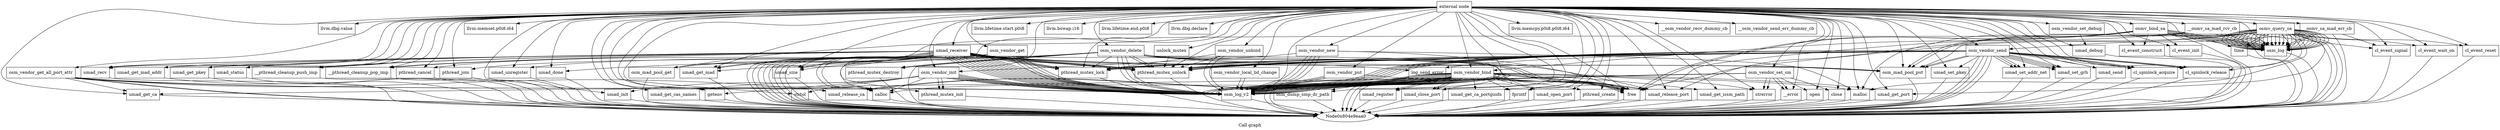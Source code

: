 digraph "Call graph" {
	label="Call graph";

	Node0x804e9ea70 [shape=record,label="{external node}"];
	Node0x804e9ea70 -> Node0x804e9eb00;
	Node0x804e9ea70 -> Node0x804e9ee00;
	Node0x804e9ea70 -> Node0x804e9eb60;
	Node0x804e9ea70 -> Node0x804e9ebc0;
	Node0x804e9ea70 -> Node0x804e9ec20;
	Node0x804e9ea70 -> Node0x804e9ec80;
	Node0x804e9ea70 -> Node0x804e9ece0;
	Node0x804e9ea70 -> Node0x804e9ed40;
	Node0x804e9ea70 -> Node0x804e9eda0;
	Node0x804e9ea70 -> Node0x804e9ee60;
	Node0x804e9ea70 -> Node0x804e9eec0;
	Node0x804e9ea70 -> Node0x804e9ef80;
	Node0x804e9ea70 -> Node0x804e9ef20;
	Node0x804e9ea70 -> Node0x804e9efe0;
	Node0x804e9ea70 -> Node0x804e9f040;
	Node0x804e9ea70 -> Node0x804e9f0a0;
	Node0x804e9ea70 -> Node0x804e9f100;
	Node0x804e9ea70 -> Node0x804e9f160;
	Node0x804e9ea70 -> Node0x804e9f1c0;
	Node0x804e9ea70 -> Node0x804e9f220;
	Node0x804e9ea70 -> Node0x804e9f280;
	Node0x804e9ea70 -> Node0x804e9f2e0;
	Node0x804e9ea70 -> Node0x804e9f340;
	Node0x804e9ea70 -> Node0x804e9f3a0;
	Node0x804e9ea70 -> Node0x804e9f400;
	Node0x804e9ea70 -> Node0x804e9f520;
	Node0x804e9ea70 -> Node0x804e9f460;
	Node0x804e9ea70 -> Node0x804e9f580;
	Node0x804e9ea70 -> Node0x804e9f4c0;
	Node0x804e9ea70 -> Node0x804e9f5e0;
	Node0x804e9ea70 -> Node0x804e9f640;
	Node0x804e9ea70 -> Node0x804e9f9a0;
	Node0x804e9ea70 -> Node0x804e9f6a0;
	Node0x804e9ea70 -> Node0x804e9f700;
	Node0x804e9ea70 -> Node0x804e9f760;
	Node0x804e9ea70 -> Node0x804e9f7c0;
	Node0x804e9ea70 -> Node0x804e9f820;
	Node0x804e9ea70 -> Node0x804e9fa00;
	Node0x804e9ea70 -> Node0x804e9f880;
	Node0x804e9ea70 -> Node0x804e9f8e0;
	Node0x804e9ea70 -> Node0x804e9f940;
	Node0x804e9ea70 -> Node0x804e9fa60;
	Node0x804e9ea70 -> Node0x804e9fac0;
	Node0x804e9ea70 -> Node0x804e9fb20;
	Node0x804e9ea70 -> Node0x804e9fb80;
	Node0x804e9ea70 -> Node0x804e9fbe0;
	Node0x804e9ea70 -> Node0x804e9fe20;
	Node0x804e9ea70 -> Node0x804e9fc40;
	Node0x804e9ea70 -> Node0x804e9fca0;
	Node0x804e9ea70 -> Node0x804e9fee0;
	Node0x804e9ea70 -> Node0x804e9fd60;
	Node0x804e9ea70 -> Node0x804e9fdc0;
	Node0x804e9ea70 -> Node0x804e9fe80;
	Node0x804e9ea70 -> Node0x804e9ff40;
	Node0x804e9ea70 -> Node0x804e9ffa0;
	Node0x804e9ea70 -> Node0x804f8d000;
	Node0x804e9ea70 -> Node0x804f8d060;
	Node0x804e9ea70 -> Node0x804f8d0c0;
	Node0x804e9ea70 -> Node0x804f8d120;
	Node0x804e9ea70 -> Node0x804f8d180;
	Node0x804e9ea70 -> Node0x804f8d1e0;
	Node0x804e9ea70 -> Node0x804f8d240;
	Node0x804e9ea70 -> Node0x804f8d2a0;
	Node0x804e9ea70 -> Node0x804f8d300;
	Node0x804e9ea70 -> Node0x804f8d360;
	Node0x804e9ea70 -> Node0x804f8d3c0;
	Node0x804e9ea70 -> Node0x804f8d420;
	Node0x804e9ea70 -> Node0x804f8d480;
	Node0x804e9ea70 -> Node0x804f8d4e0;
	Node0x804e9ea70 -> Node0x804f8d540;
	Node0x804e9ea70 -> Node0x804f8d5a0;
	Node0x804e9ea70 -> Node0x804f8d600;
	Node0x804e9ea70 -> Node0x804f8d660;
	Node0x804e9ea70 -> Node0x804f8d6c0;
	Node0x804e9ea70 -> Node0x804f8d840;
	Node0x804e9ea70 -> Node0x804f8d900;
	Node0x804e9ea70 -> Node0x804f8d720;
	Node0x804e9ea70 -> Node0x804f8d780;
	Node0x804e9ea70 -> Node0x804f8d7e0;
	Node0x804e9ea70 -> Node0x804f8d8a0;
	Node0x804e9ea70 -> Node0x804f8d960;
	Node0x804e9ea70 -> Node0x804f8d9c0;
	Node0x804e9ea70 -> Node0x804f8da20;
	Node0x804e9eb00 [shape=record,label="{osm_vendor_init}"];
	Node0x804e9eb00 -> Node0x804e9eb60;
	Node0x804e9eb00 -> Node0x804e9ebc0;
	Node0x804e9eb00 -> Node0x804e9ebc0;
	Node0x804e9eb00 -> Node0x804e9ec20;
	Node0x804e9eb00 -> Node0x804e9eb60;
	Node0x804e9eb00 -> Node0x804e9ec80;
	Node0x804e9eb00 -> Node0x804e9eb60;
	Node0x804e9eb00 -> Node0x804e9ece0;
	Node0x804e9eb00 -> Node0x804e9ed40;
	Node0x804e9eb00 -> Node0x804e9eb60;
	Node0x804e9eb00 -> Node0x804e9eb60;
	Node0x804e9eb00 -> Node0x804e9eda0;
	Node0x804e9eb00 -> Node0x804e9eb60;
	Node0x804e9eb00 -> Node0x804e9eb60;
	Node0x804e9ee00 [shape=record,label="{llvm.dbg.value}"];
	Node0x804e9eb60 [shape=record,label="{osm_log_v2}"];
	Node0x804e9eb60 -> Node0x804e9eaa0;
	Node0x804e9ebc0 [shape=record,label="{pthread_mutex_init}"];
	Node0x804e9ebc0 -> Node0x804e9eaa0;
	Node0x804e9ec20 [shape=record,label="{umad_init}"];
	Node0x804e9ec20 -> Node0x804e9eaa0;
	Node0x804e9ec80 [shape=record,label="{umad_get_cas_names}"];
	Node0x804e9ec80 -> Node0x804e9eaa0;
	Node0x804e9ece0 [shape=record,label="{getenv}"];
	Node0x804e9ece0 -> Node0x804e9eaa0;
	Node0x804e9ed40 [shape=record,label="{strtol}"];
	Node0x804e9ed40 -> Node0x804e9eaa0;
	Node0x804e9eda0 [shape=record,label="{calloc}"];
	Node0x804e9eda0 -> Node0x804e9eaa0;
	Node0x804e9ee60 [shape=record,label="{osm_vendor_new}"];
	Node0x804e9ee60 -> Node0x804e9eb60;
	Node0x804e9ee60 -> Node0x804e9eb60;
	Node0x804e9ee60 -> Node0x804e9eec0;
	Node0x804e9ee60 -> Node0x804e9eb60;
	Node0x804e9ee60 -> Node0x804e9eb00;
	Node0x804e9ee60 -> Node0x804e9ef20;
	Node0x804e9ee60 -> Node0x804e9eb60;
	Node0x804e9eec0 [shape=record,label="{malloc}"];
	Node0x804e9eec0 -> Node0x804e9eaa0;
	Node0x804e9ef80 [shape=record,label="{llvm.memset.p0i8.i64}"];
	Node0x804e9ef20 [shape=record,label="{free}"];
	Node0x804e9ef20 -> Node0x804e9eaa0;
	Node0x804e9efe0 [shape=record,label="{osm_vendor_delete}"];
	Node0x804e9efe0 -> Node0x804e9f040;
	Node0x804e9efe0 -> Node0x804e9f0a0;
	Node0x804e9efe0 -> Node0x804e9ef20;
	Node0x804e9efe0 -> Node0x804e9f100;
	Node0x804e9efe0 -> Node0x804e9f160;
	Node0x804e9efe0 -> Node0x804e9f1c0;
	Node0x804e9efe0 -> Node0x804e9eb60;
	Node0x804e9efe0 -> Node0x804e9f220;
	Node0x804e9efe0 -> Node0x804e9f280;
	Node0x804e9efe0 -> Node0x804e9f2e0;
	Node0x804e9efe0 -> Node0x804e9eaa0;
	Node0x804e9efe0 -> Node0x804e9eb60;
	Node0x804e9efe0 -> Node0x804e9f2e0;
	Node0x804e9efe0 -> Node0x804e9eb60;
	Node0x804e9efe0 -> Node0x804e9f340;
	Node0x804e9efe0 -> Node0x804e9f3a0;
	Node0x804e9efe0 -> Node0x804e9f3a0;
	Node0x804e9efe0 -> Node0x804e9ef20;
	Node0x804e9efe0 -> Node0x804e9ef20;
	Node0x804e9f040 [shape=record,label="{pthread_cancel}"];
	Node0x804e9f040 -> Node0x804e9eaa0;
	Node0x804e9f0a0 [shape=record,label="{pthread_join}"];
	Node0x804e9f0a0 -> Node0x804e9eaa0;
	Node0x804e9f100 [shape=record,label="{umad_unregister}"];
	Node0x804e9f100 -> Node0x804e9eaa0;
	Node0x804e9f160 [shape=record,label="{umad_close_port}"];
	Node0x804e9f160 -> Node0x804e9eaa0;
	Node0x804e9f1c0 [shape=record,label="{umad_release_port}"];
	Node0x804e9f1c0 -> Node0x804e9eaa0;
	Node0x804e9f220 [shape=record,label="{pthread_mutex_lock}"];
	Node0x804e9f220 -> Node0x804e9eaa0;
	Node0x804e9f280 [shape=record,label="{osm_mad_pool_put}"];
	Node0x804e9f280 -> Node0x804e9eaa0;
	Node0x804e9f2e0 [shape=record,label="{pthread_mutex_unlock}"];
	Node0x804e9f2e0 -> Node0x804e9eaa0;
	Node0x804e9f340 [shape=record,label="{umad_done}"];
	Node0x804e9f340 -> Node0x804e9eaa0;
	Node0x804e9f3a0 [shape=record,label="{pthread_mutex_destroy}"];
	Node0x804e9f3a0 -> Node0x804e9eaa0;
	Node0x804e9f400 [shape=record,label="{osm_vendor_get_all_port_attr}"];
	Node0x804e9f400 -> Node0x804e9eb60;
	Node0x804e9f400 -> Node0x804e9eb60;
	Node0x804e9f400 -> Node0x804e9f460;
	Node0x804e9f400 -> Node0x804e9eaa0;
	Node0x804e9f400 -> Node0x804e9eaa0;
	Node0x804e9f400 -> Node0x804e9f4c0;
	Node0x804e9f400 -> Node0x804e9eb60;
	Node0x804e9f520 [shape=record,label="{llvm.lifetime.start.p0i8}"];
	Node0x804e9f460 [shape=record,label="{umad_get_ca}"];
	Node0x804e9f460 -> Node0x804e9eaa0;
	Node0x804e9f580 [shape=record,label="{llvm.bswap.i16}"];
	Node0x804e9f4c0 [shape=record,label="{umad_release_ca}"];
	Node0x804e9f4c0 -> Node0x804e9eaa0;
	Node0x804e9f5e0 [shape=record,label="{llvm.lifetime.end.p0i8}"];
	Node0x804e9f640 [shape=record,label="{osm_vendor_bind}"];
	Node0x804e9f640 -> Node0x804e9eb60;
	Node0x804e9f640 -> Node0x804e9eaa0;
	Node0x804e9f640 -> Node0x804e9eb60;
	Node0x804e9f640 -> Node0x804e9eb60;
	Node0x804e9f640 -> Node0x804e9f6a0;
	Node0x804e9f640 -> Node0x804e9f700;
	Node0x804e9f640 -> Node0x804e9eb60;
	Node0x804e9f640 -> Node0x804e9eaa0;
	Node0x804e9f640 -> Node0x804e9eb60;
	Node0x804e9f640 -> Node0x804e9f460;
	Node0x804e9f640 -> Node0x804e9eb60;
	Node0x804e9f640 -> Node0x804e9eb60;
	Node0x804e9f640 -> Node0x804e9f760;
	Node0x804e9f640 -> Node0x804e9f4c0;
	Node0x804e9f640 -> Node0x804e9f4c0;
	Node0x804e9f640 -> Node0x804e9f7c0;
	Node0x804e9f640 -> Node0x804e9eb60;
	Node0x804e9f640 -> Node0x804e9f820;
	Node0x804e9f640 -> Node0x804e9eb60;
	Node0x804e9f640 -> Node0x804e9eda0;
	Node0x804e9f640 -> Node0x804e9eb60;
	Node0x804e9f640 -> Node0x804e9f160;
	Node0x804e9f640 -> Node0x804e9f1c0;
	Node0x804e9f640 -> Node0x804e9f880;
	Node0x804e9f640 -> Node0x804e9eb60;
	Node0x804e9f640 -> Node0x804e9f160;
	Node0x804e9f640 -> Node0x804e9f1c0;
	Node0x804e9f640 -> Node0x804e9eb60;
	Node0x804e9f640 -> Node0x804e9eaa0;
	Node0x804e9f640 -> Node0x804e9eb60;
	Node0x804e9f640 -> Node0x804e9f8e0;
	Node0x804e9f640 -> Node0x804e9eb60;
	Node0x804e9f640 -> Node0x804e9eec0;
	Node0x804e9f640 -> Node0x804e9eb60;
	Node0x804e9f640 -> Node0x804e9f940;
	Node0x804e9f640 -> Node0x804e9eb60;
	Node0x804e9f640 -> Node0x804e9ef20;
	Node0x804e9f640 -> Node0x804e9eb60;
	Node0x804e9f640 -> Node0x804e9ef20;
	Node0x804e9f640 -> Node0x804e9f940;
	Node0x804e9f640 -> Node0x804e9eb60;
	Node0x804e9f640 -> Node0x804e9ef20;
	Node0x804e9f640 -> Node0x804e9eb60;
	Node0x804e9f640 -> Node0x804e9ef20;
	Node0x804e9f640 -> Node0x804e9eb60;
	Node0x804e9f9a0 [shape=record,label="{llvm.dbg.declare}"];
	Node0x804e9f6a0 [shape=record,label="{umad_get_ca_portguids}"];
	Node0x804e9f6a0 -> Node0x804e9eaa0;
	Node0x804e9f700 [shape=record,label="{strerror}"];
	Node0x804e9f700 -> Node0x804e9eaa0;
	Node0x804e9f760 [shape=record,label="{fprintf}"];
	Node0x804e9f760 -> Node0x804e9eaa0;
	Node0x804e9f7c0 [shape=record,label="{umad_get_port}"];
	Node0x804e9f7c0 -> Node0x804e9eaa0;
	Node0x804e9f820 [shape=record,label="{umad_open_port}"];
	Node0x804e9f820 -> Node0x804e9eaa0;
	Node0x804e9fa00 [shape=record,label="{umad_receiver}"];
	Node0x804e9fa00 -> Node0x804e9eb60;
	Node0x804e9fa00 -> Node0x804e9fa60;
	Node0x804e9fa00 -> Node0x804e9eda0;
	Node0x804e9fa00 -> Node0x804e9eb60;
	Node0x804e9fa00 -> Node0x804e9fac0;
	Node0x804e9fa00 -> Node0x804e9eb60;
	Node0x804e9fa00 -> Node0x804e9ef20;
	Node0x804e9fa00 -> Node0x804e9fa60;
	Node0x804e9fa00 -> Node0x804e9eda0;
	Node0x804e9fa00 -> Node0x804e9eb60;
	Node0x804e9fa00 -> Node0x804e9fac0;
	Node0x804e9fa00 -> Node0x804e9eb60;
	Node0x804e9fa00 -> Node0x804e9eb60;
	Node0x804e9fa00 -> Node0x804e9fb20;
	Node0x804e9fa00 -> Node0x804e9fb80;
	Node0x804e9fa00 -> Node0x804e9fbe0;
	Node0x804e9fa00 -> Node0x804e9fc40;
	Node0x804e9fa00 -> Node0x804e9eb60;
	Node0x804e9fa00 -> Node0x804e9fb20;
	Node0x804e9fa00 -> Node0x804e9fca0;
	Node0x804e9fa00 -> Node0x804e9f220;
	Node0x804e9fa00 -> Node0x804e9f2e0;
	Node0x804e9fa00 -> Node0x804e9f2e0;
	Node0x804e9fa00 -> Node0x804e9eaa0;
	Node0x804e9fa00 -> Node0x804e9eb60;
	Node0x804e9fa00 -> Node0x804e9fd00;
	Node0x804e9fa00 -> Node0x804e9f220;
	Node0x804e9fa00 -> Node0x804e9fd60;
	Node0x804e9fa00 -> Node0x804e9eaa0;
	Node0x804e9fa00 -> Node0x804e9fdc0;
	Node0x804e9fa00 -> Node0x804e9f280;
	Node0x804e9fa00 -> Node0x804e9f220;
	Node0x804e9fa00 -> Node0x804e9f2e0;
	Node0x804e9fa00 -> Node0x804e9f2e0;
	Node0x804e9fa00 -> Node0x804e9eaa0;
	Node0x804e9fa00 -> Node0x804e9eb60;
	Node0x804e9fa00 -> Node0x804e9f280;
	Node0x804e9fa00 -> Node0x804e9eaa0;
	Node0x804e9fa00 -> Node0x804e9eaa0;
	Node0x804e9fa00 -> Node0x804e9eaa0;
	Node0x804e9fa00 -> Node0x804e9eaa0;
	Node0x804e9fa00 -> Node0x804e9eb60;
	Node0x804e9fa00 -> Node0x804e9f280;
	Node0x804e9fa00 -> Node0x804e9f220;
	Node0x804e9fa00 -> Node0x804e9fd60;
	Node0x804e9fa00 -> Node0x804e9eaa0;
	Node0x804e9fa00 -> Node0x804e9fdc0;
	Node0x804e9fa00 -> Node0x804e9eb60;
	Node0x804e9f880 [shape=record,label="{pthread_create}"];
	Node0x804e9f880 -> Node0x804e9eaa0;
	Node0x804e9f8e0 [shape=record,label="{umad_get_issm_path}"];
	Node0x804e9f8e0 -> Node0x804e9eaa0;
	Node0x804e9f940 [shape=record,label="{umad_register}"];
	Node0x804e9f940 -> Node0x804e9eaa0;
	Node0x804e9fa60 [shape=record,label="{umad_size}"];
	Node0x804e9fa60 -> Node0x804e9eaa0;
	Node0x804e9fac0 [shape=record,label="{umad_recv}"];
	Node0x804e9fac0 -> Node0x804e9eaa0;
	Node0x804e9fb20 [shape=record,label="{umad_get_mad}"];
	Node0x804e9fb20 -> Node0x804e9eaa0;
	Node0x804e9fb80 [shape=record,label="{umad_get_mad_addr}"];
	Node0x804e9fb80 -> Node0x804e9eaa0;
	Node0x804e9fbe0 [shape=record,label="{umad_get_pkey}"];
	Node0x804e9fbe0 -> Node0x804e9eaa0;
	Node0x804e9fe20 [shape=record,label="{llvm.memcpy.p0i8.p0i8.i64}"];
	Node0x804e9fc40 [shape=record,label="{osm_mad_pool_get}"];
	Node0x804e9fc40 -> Node0x804e9eaa0;
	Node0x804e9fca0 [shape=record,label="{umad_status}"];
	Node0x804e9fca0 -> Node0x804e9eaa0;
	Node0x804e9fd00 [shape=record,label="{log_send_error}"];
	Node0x804e9fd00 -> Node0x804e9eaa0;
	Node0x804e9fd00 -> Node0x804e9eb60;
	Node0x804e9fd00 -> Node0x804e9eaa0;
	Node0x804e9fd00 -> Node0x804e9eb60;
	Node0x804e9fd00 -> Node0x804e9fe80;
	Node0x804e9fee0 [shape=record,label="{unlock_mutex}"];
	Node0x804e9fee0 -> Node0x804e9f2e0;
	Node0x804e9fd60 [shape=record,label="{__pthread_cleanup_push_imp}"];
	Node0x804e9fd60 -> Node0x804e9eaa0;
	Node0x804e9fdc0 [shape=record,label="{__pthread_cleanup_pop_imp}"];
	Node0x804e9fdc0 -> Node0x804e9eaa0;
	Node0x804e9fe80 [shape=record,label="{osm_dump_smp_dr_path}"];
	Node0x804e9fe80 -> Node0x804e9eaa0;
	Node0x804e9ff40 [shape=record,label="{osm_vendor_unbind}"];
	Node0x804e9ff40 -> Node0x804e9eb60;
	Node0x804e9ff40 -> Node0x804e9f220;
	Node0x804e9ff40 -> Node0x804e9f2e0;
	Node0x804e9ff40 -> Node0x804e9eb60;
	Node0x804f8d600 [shape=record,label="{umad_debug}"];
	Node0x804f8d600 -> Node0x804e9eaa0;
	Node0x804e9ffa0 [shape=record,label="{__osm_vendor_recv_dummy_cb}"];
	Node0x804f8d000 [shape=record,label="{__osm_vendor_send_err_dummy_cb}"];
	Node0x804f8d060 [shape=record,label="{osm_vendor_get}"];
	Node0x804f8d060 -> Node0x804e9eb60;
	Node0x804f8d060 -> Node0x804e9eb60;
	Node0x804f8d060 -> Node0x804e9fa60;
	Node0x804f8d060 -> Node0x804e9eda0;
	Node0x804f8d060 -> Node0x804e9eb60;
	Node0x804f8d060 -> Node0x804e9eb60;
	Node0x804f8d060 -> Node0x804e9fb20;
	Node0x804f8d0c0 [shape=record,label="{osm_vendor_put}"];
	Node0x804f8d0c0 -> Node0x804e9eb60;
	Node0x804f8d0c0 -> Node0x804e9eb60;
	Node0x804f8d0c0 -> Node0x804e9ef20;
	Node0x804f8d0c0 -> Node0x804e9eb60;
	Node0x804f8d120 [shape=record,label="{osm_vendor_send}"];
	Node0x804f8d120 -> Node0x804e9eb60;
	Node0x804f8d120 -> Node0x804f8d180;
	Node0x804f8d120 -> Node0x804f8d1e0;
	Node0x804f8d120 -> Node0x804f8d180;
	Node0x804f8d120 -> Node0x804f8d1e0;
	Node0x804f8d120 -> Node0x804f8d180;
	Node0x804f8d120 -> Node0x804f8d1e0;
	Node0x804f8d120 -> Node0x804f8d1e0;
	Node0x804f8d120 -> Node0x804f8d240;
	Node0x804f8d120 -> Node0x804e9eb60;
	Node0x804f8d120 -> Node0x804e9f220;
	Node0x804f8d120 -> Node0x804f8d2a0;
	Node0x804f8d120 -> Node0x804f8d300;
	Node0x804f8d120 -> Node0x804e9f2e0;
	Node0x804f8d120 -> Node0x804e9fd00;
	Node0x804f8d120 -> Node0x804e9f220;
	Node0x804f8d120 -> Node0x804e9eaa0;
	Node0x804f8d120 -> Node0x804e9f2e0;
	Node0x804f8d120 -> Node0x804f8d2a0;
	Node0x804f8d120 -> Node0x804f8d300;
	Node0x804f8d120 -> Node0x804f8d2a0;
	Node0x804f8d120 -> Node0x804f8d300;
	Node0x804f8d120 -> Node0x804e9f2e0;
	Node0x804f8d120 -> Node0x804e9eaa0;
	Node0x804f8d120 -> Node0x804e9eb60;
	Node0x804f8d120 -> Node0x804e9eaa0;
	Node0x804f8d120 -> Node0x804f8d360;
	Node0x804f8d120 -> Node0x804e9eb60;
	Node0x804f8d120 -> Node0x804e9f220;
	Node0x804f8d120 -> Node0x804e9f2e0;
	Node0x804f8d120 -> Node0x804e9f2e0;
	Node0x804f8d120 -> Node0x804e9f220;
	Node0x804f8d120 -> Node0x804e9eaa0;
	Node0x804f8d120 -> Node0x804e9f2e0;
	Node0x804f8d120 -> Node0x804e9f280;
	Node0x804f8d120 -> Node0x804e9f280;
	Node0x804f8d120 -> Node0x804e9eb60;
	Node0x804f8d120 -> Node0x804e9eb60;
	Node0x804f8d180 [shape=record,label="{umad_set_addr_net}"];
	Node0x804f8d180 -> Node0x804e9eaa0;
	Node0x804f8d1e0 [shape=record,label="{umad_set_grh}"];
	Node0x804f8d1e0 -> Node0x804e9eaa0;
	Node0x804f8d240 [shape=record,label="{umad_set_pkey}"];
	Node0x804f8d240 -> Node0x804e9eaa0;
	Node0x804f8d2a0 [shape=record,label="{cl_spinlock_acquire}"];
	Node0x804f8d2a0 -> Node0x804e9eaa0;
	Node0x804f8d300 [shape=record,label="{cl_spinlock_release}"];
	Node0x804f8d300 -> Node0x804e9eaa0;
	Node0x804f8d360 [shape=record,label="{umad_send}"];
	Node0x804f8d360 -> Node0x804e9eaa0;
	Node0x804f8d3c0 [shape=record,label="{osm_vendor_local_lid_change}"];
	Node0x804f8d3c0 -> Node0x804e9eb60;
	Node0x804f8d3c0 -> Node0x804e9eb60;
	Node0x804f8d420 [shape=record,label="{osm_vendor_set_sm}"];
	Node0x804f8d420 -> Node0x804e9eb60;
	Node0x804f8d420 -> Node0x804f8d480;
	Node0x804f8d420 -> Node0x804f8d4e0;
	Node0x804f8d420 -> Node0x804e9f700;
	Node0x804f8d420 -> Node0x804e9eb60;
	Node0x804f8d420 -> Node0x804f8d540;
	Node0x804f8d420 -> Node0x804f8d4e0;
	Node0x804f8d420 -> Node0x804e9f700;
	Node0x804f8d420 -> Node0x804e9eb60;
	Node0x804f8d420 -> Node0x804e9eb60;
	Node0x804f8d480 [shape=record,label="{open}"];
	Node0x804f8d480 -> Node0x804e9eaa0;
	Node0x804f8d4e0 [shape=record,label="{__error}"];
	Node0x804f8d4e0 -> Node0x804e9eaa0;
	Node0x804f8d540 [shape=record,label="{close}"];
	Node0x804f8d540 -> Node0x804e9eaa0;
	Node0x804f8d5a0 [shape=record,label="{osm_vendor_set_debug}"];
	Node0x804f8d5a0 -> Node0x804f8d600;
	Node0x804f8d660 [shape=record,label="{osmv_bind_sa}"];
	Node0x804f8d660 -> Node0x804f8d6c0;
	Node0x804f8d660 -> Node0x804e9eaa0;
	Node0x804f8d660 -> Node0x804f8d6c0;
	Node0x804f8d660 -> Node0x804e9eec0;
	Node0x804f8d660 -> Node0x804f8d6c0;
	Node0x804f8d660 -> Node0x804e9f640;
	Node0x804f8d660 -> Node0x804e9ef20;
	Node0x804f8d660 -> Node0x804f8d6c0;
	Node0x804f8d660 -> Node0x804f8d720;
	Node0x804f8d660 -> Node0x804f8d780;
	Node0x804f8d660 -> Node0x804f8d7e0;
	Node0x804f8d660 -> Node0x804f8d6c0;
	Node0x804f8d660 -> Node0x804e9ef20;
	Node0x804f8d660 -> Node0x804f8d6c0;
	Node0x804f8d6c0 [shape=record,label="{osm_log}"];
	Node0x804f8d6c0 -> Node0x804e9eaa0;
	Node0x804f8d840 [shape=record,label="{__osmv_sa_mad_rcv_cb}"];
	Node0x804f8d840 -> Node0x804f8d6c0;
	Node0x804f8d840 -> Node0x804f8d6c0;
	Node0x804f8d840 -> Node0x804f8d6c0;
	Node0x804f8d840 -> Node0x804f8d6c0;
	Node0x804f8d840 -> Node0x804f8d6c0;
	Node0x804f8d840 -> Node0x804e9eaa0;
	Node0x804f8d840 -> Node0x804f8d8a0;
	Node0x804f8d840 -> Node0x804e9f280;
	Node0x804f8d840 -> Node0x804e9ef20;
	Node0x804f8d840 -> Node0x804e9f280;
	Node0x804f8d840 -> Node0x804f8d6c0;
	Node0x804f8d900 [shape=record,label="{__osmv_sa_mad_err_cb}"];
	Node0x804f8d900 -> Node0x804f8d6c0;
	Node0x804f8d900 -> Node0x804e9eaa0;
	Node0x804f8d900 -> Node0x804f8d8a0;
	Node0x804f8d900 -> Node0x804e9ef20;
	Node0x804f8d900 -> Node0x804f8d6c0;
	Node0x804f8d720 [shape=record,label="{time}"];
	Node0x804f8d720 -> Node0x804e9eaa0;
	Node0x804f8d780 [shape=record,label="{cl_event_construct}"];
	Node0x804f8d780 -> Node0x804e9eaa0;
	Node0x804f8d7e0 [shape=record,label="{cl_event_init}"];
	Node0x804f8d7e0 -> Node0x804e9eaa0;
	Node0x804f8d8a0 [shape=record,label="{cl_event_signal}"];
	Node0x804f8d8a0 -> Node0x804e9eaa0;
	Node0x804f8d960 [shape=record,label="{osmv_query_sa}"];
	Node0x804f8d960 -> Node0x804f8d6c0;
	Node0x804f8d960 -> Node0x804f8d6c0;
	Node0x804f8d960 -> Node0x804f8d6c0;
	Node0x804f8d960 -> Node0x804f8d6c0;
	Node0x804f8d960 -> Node0x804f8d6c0;
	Node0x804f8d960 -> Node0x804f8d6c0;
	Node0x804f8d960 -> Node0x804f8d6c0;
	Node0x804f8d960 -> Node0x804f8d6c0;
	Node0x804f8d960 -> Node0x804f8d6c0;
	Node0x804f8d960 -> Node0x804f8d6c0;
	Node0x804f8d960 -> Node0x804f8d6c0;
	Node0x804f8d960 -> Node0x804f8d6c0;
	Node0x804f8d960 -> Node0x804f8d6c0;
	Node0x804f8d960 -> Node0x804f8d6c0;
	Node0x804f8d960 -> Node0x804f8d6c0;
	Node0x804f8d960 -> Node0x804f8d6c0;
	Node0x804f8d960 -> Node0x804f8d6c0;
	Node0x804f8d960 -> Node0x804f8d6c0;
	Node0x804f8d960 -> Node0x804f8d6c0;
	Node0x804f8d960 -> Node0x804f8d6c0;
	Node0x804f8d960 -> Node0x804f8d720;
	Node0x804f8d960 -> Node0x804e9f7c0;
	Node0x804f8d960 -> Node0x804f8d6c0;
	Node0x804f8d960 -> Node0x804e9f1c0;
	Node0x804f8d960 -> Node0x804f8d720;
	Node0x804f8d960 -> Node0x804e9fc40;
	Node0x804f8d960 -> Node0x804f8d6c0;
	Node0x804f8d960 -> Node0x804f8d2a0;
	Node0x804f8d960 -> Node0x804f8d300;
	Node0x804f8d960 -> Node0x804e9eaa0;
	Node0x804f8d960 -> Node0x804e9eaa0;
	Node0x804f8d960 -> Node0x804e9eaa0;
	Node0x804f8d960 -> Node0x804f8d6c0;
	Node0x804f8d960 -> Node0x804e9eec0;
	Node0x804f8d960 -> Node0x804f8d6c0;
	Node0x804f8d960 -> Node0x804e9f280;
	Node0x804f8d960 -> Node0x804f8d120;
	Node0x804f8d960 -> Node0x804f8d6c0;
	Node0x804f8d960 -> Node0x804f8d9c0;
	Node0x804f8d960 -> Node0x804f8da20;
	Node0x804f8d960 -> Node0x804f8d6c0;
	Node0x804f8d960 -> Node0x804f8d6c0;
	Node0x804f8d9c0 [shape=record,label="{cl_event_wait_on}"];
	Node0x804f8d9c0 -> Node0x804e9eaa0;
	Node0x804f8da20 [shape=record,label="{cl_event_reset}"];
	Node0x804f8da20 -> Node0x804e9eaa0;
}
